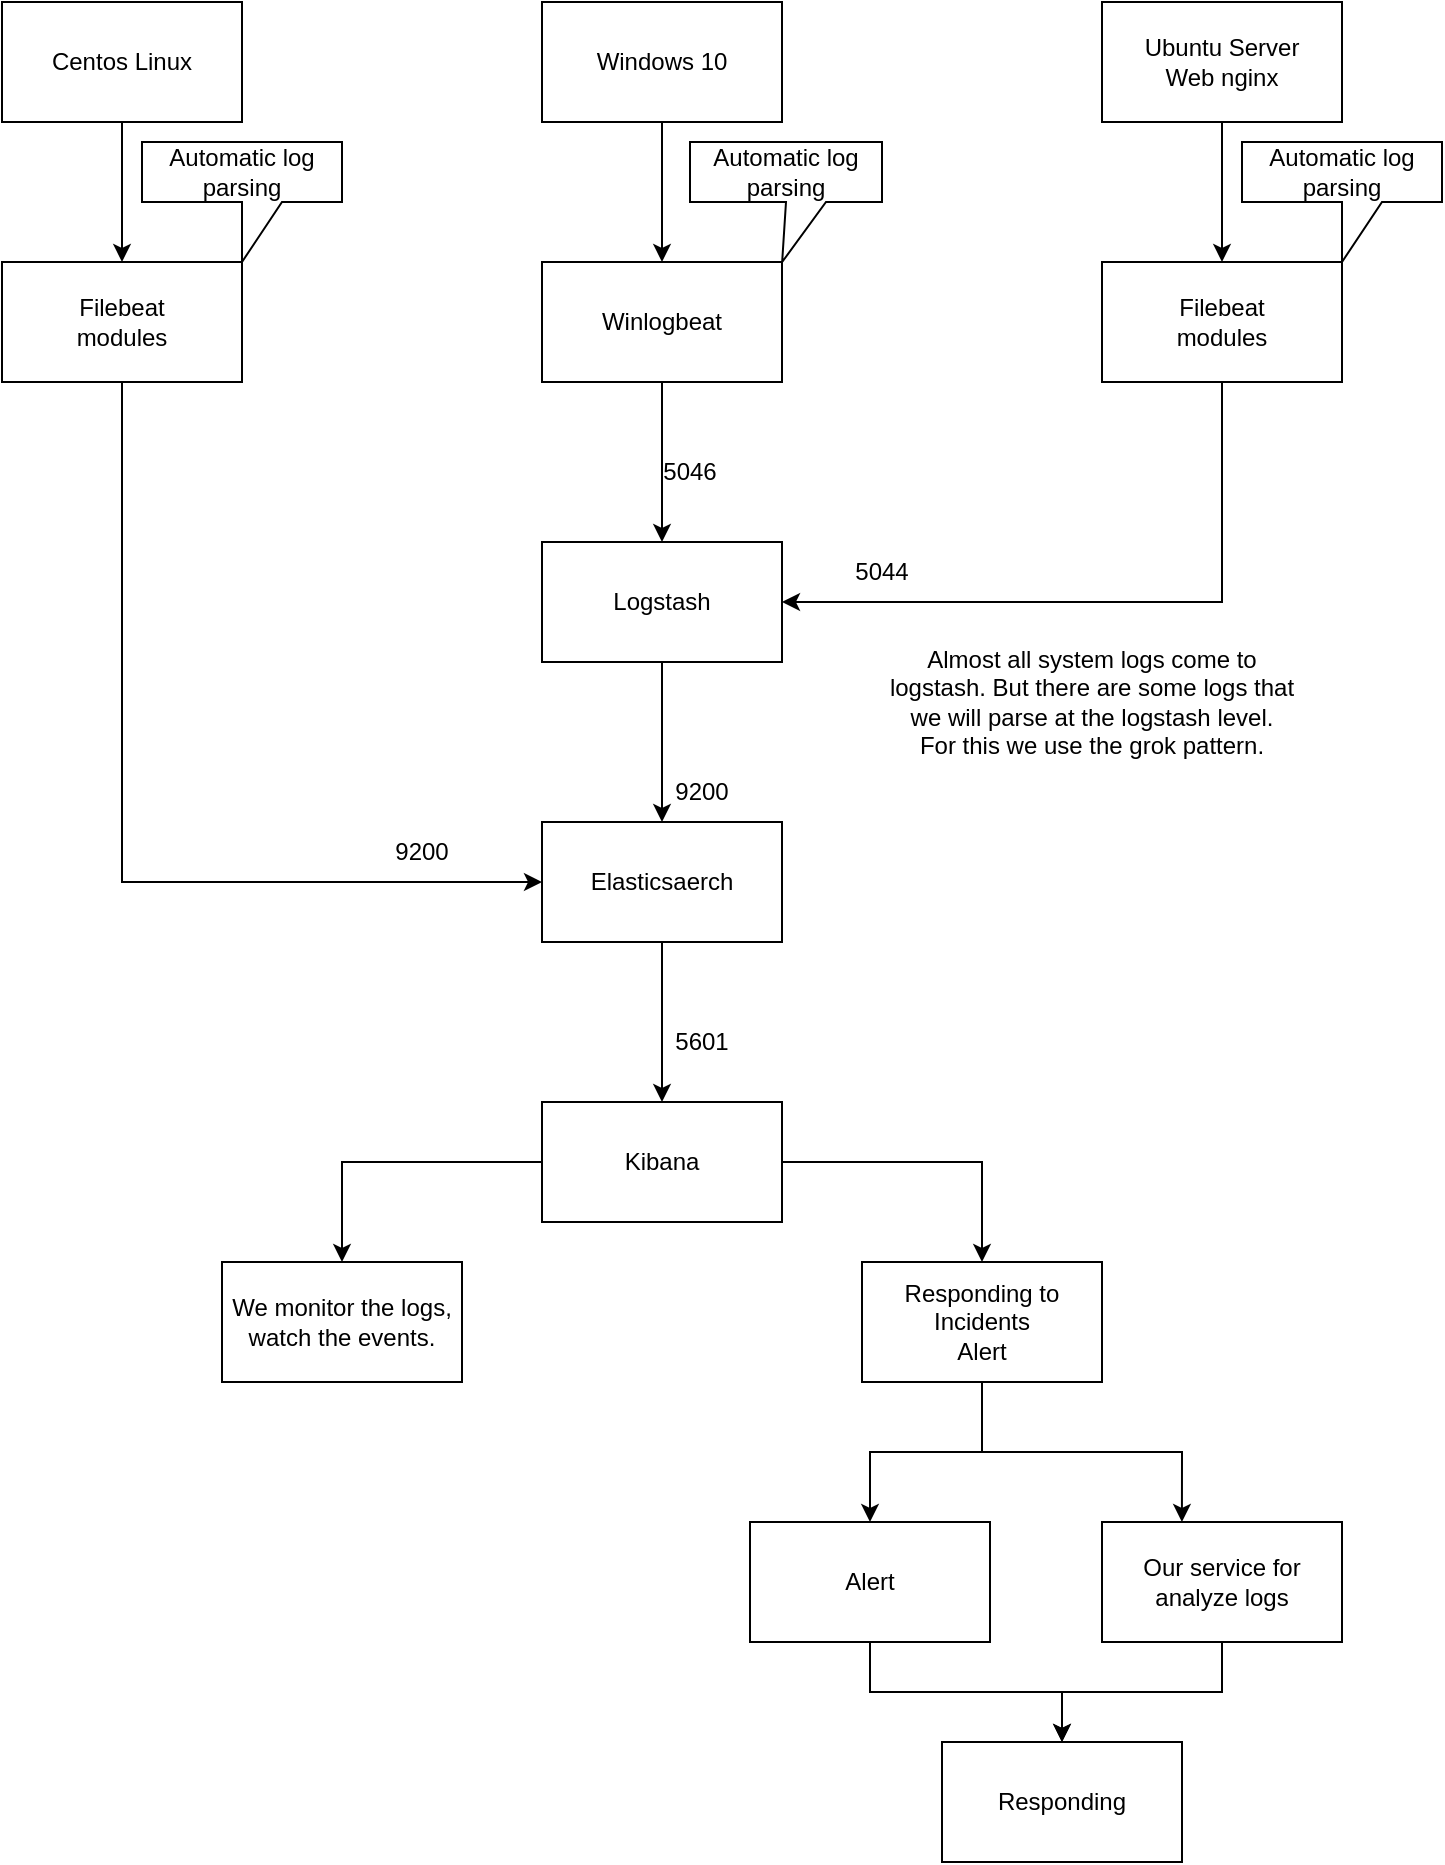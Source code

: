 <mxfile version="17.5.0" type="github">
  <diagram id="86TFOu_h3HSJ_OIck4B-" name="Page-1">
    <mxGraphModel dx="1422" dy="794" grid="1" gridSize="10" guides="1" tooltips="1" connect="1" arrows="1" fold="1" page="1" pageScale="1" pageWidth="827" pageHeight="1169" math="0" shadow="0">
      <root>
        <mxCell id="0" />
        <mxCell id="1" parent="0" />
        <mxCell id="Su1JNvKTHquxXL3rGHuS-11" style="edgeStyle=orthogonalEdgeStyle;rounded=0;orthogonalLoop=1;jettySize=auto;html=1;" parent="1" source="Su1JNvKTHquxXL3rGHuS-1" target="Su1JNvKTHquxXL3rGHuS-4" edge="1">
          <mxGeometry relative="1" as="geometry" />
        </mxCell>
        <mxCell id="Su1JNvKTHquxXL3rGHuS-1" value="Centos Linux" style="rounded=0;whiteSpace=wrap;html=1;" parent="1" vertex="1">
          <mxGeometry x="70" y="50" width="120" height="60" as="geometry" />
        </mxCell>
        <mxCell id="Su1JNvKTHquxXL3rGHuS-13" style="edgeStyle=orthogonalEdgeStyle;rounded=0;orthogonalLoop=1;jettySize=auto;html=1;" parent="1" source="Su1JNvKTHquxXL3rGHuS-2" target="Su1JNvKTHquxXL3rGHuS-6" edge="1">
          <mxGeometry relative="1" as="geometry" />
        </mxCell>
        <mxCell id="Su1JNvKTHquxXL3rGHuS-2" value="Ubuntu Server&lt;br&gt;Web nginx" style="rounded=0;whiteSpace=wrap;html=1;" parent="1" vertex="1">
          <mxGeometry x="620" y="50" width="120" height="60" as="geometry" />
        </mxCell>
        <mxCell id="Su1JNvKTHquxXL3rGHuS-12" style="edgeStyle=orthogonalEdgeStyle;rounded=0;orthogonalLoop=1;jettySize=auto;html=1;" parent="1" source="Su1JNvKTHquxXL3rGHuS-3" target="Su1JNvKTHquxXL3rGHuS-5" edge="1">
          <mxGeometry relative="1" as="geometry" />
        </mxCell>
        <mxCell id="Su1JNvKTHquxXL3rGHuS-3" value="Windows 10" style="rounded=0;whiteSpace=wrap;html=1;" parent="1" vertex="1">
          <mxGeometry x="340" y="50" width="120" height="60" as="geometry" />
        </mxCell>
        <mxCell id="Su1JNvKTHquxXL3rGHuS-16" style="edgeStyle=orthogonalEdgeStyle;rounded=0;orthogonalLoop=1;jettySize=auto;html=1;entryX=0;entryY=0.5;entryDx=0;entryDy=0;" parent="1" source="Su1JNvKTHquxXL3rGHuS-4" target="Su1JNvKTHquxXL3rGHuS-8" edge="1">
          <mxGeometry relative="1" as="geometry">
            <Array as="points">
              <mxPoint x="130" y="490" />
            </Array>
          </mxGeometry>
        </mxCell>
        <mxCell id="Su1JNvKTHquxXL3rGHuS-4" value="Filebeat&lt;br&gt;modules" style="rounded=0;whiteSpace=wrap;html=1;" parent="1" vertex="1">
          <mxGeometry x="70" y="180" width="120" height="60" as="geometry" />
        </mxCell>
        <mxCell id="Su1JNvKTHquxXL3rGHuS-14" style="edgeStyle=orthogonalEdgeStyle;rounded=0;orthogonalLoop=1;jettySize=auto;html=1;entryX=0.5;entryY=0;entryDx=0;entryDy=0;" parent="1" source="Su1JNvKTHquxXL3rGHuS-5" target="Su1JNvKTHquxXL3rGHuS-7" edge="1">
          <mxGeometry relative="1" as="geometry" />
        </mxCell>
        <mxCell id="Su1JNvKTHquxXL3rGHuS-5" value="Winlogbeat&lt;br&gt;" style="rounded=0;whiteSpace=wrap;html=1;" parent="1" vertex="1">
          <mxGeometry x="340" y="180" width="120" height="60" as="geometry" />
        </mxCell>
        <mxCell id="1zhy6rqVyqQ06HFTjwUJ-2" style="edgeStyle=orthogonalEdgeStyle;rounded=0;orthogonalLoop=1;jettySize=auto;html=1;entryX=1;entryY=0.5;entryDx=0;entryDy=0;exitX=0.5;exitY=1;exitDx=0;exitDy=0;" edge="1" parent="1" source="Su1JNvKTHquxXL3rGHuS-6" target="Su1JNvKTHquxXL3rGHuS-7">
          <mxGeometry relative="1" as="geometry">
            <mxPoint x="680" y="250" as="sourcePoint" />
          </mxGeometry>
        </mxCell>
        <mxCell id="Su1JNvKTHquxXL3rGHuS-6" value="Filebeat&lt;br&gt;modules" style="rounded=0;whiteSpace=wrap;html=1;" parent="1" vertex="1">
          <mxGeometry x="620" y="180" width="120" height="60" as="geometry" />
        </mxCell>
        <mxCell id="Su1JNvKTHquxXL3rGHuS-17" style="edgeStyle=orthogonalEdgeStyle;rounded=0;orthogonalLoop=1;jettySize=auto;html=1;" parent="1" source="Su1JNvKTHquxXL3rGHuS-7" target="Su1JNvKTHquxXL3rGHuS-8" edge="1">
          <mxGeometry relative="1" as="geometry" />
        </mxCell>
        <mxCell id="Su1JNvKTHquxXL3rGHuS-7" value="Logstash" style="rounded=0;whiteSpace=wrap;html=1;" parent="1" vertex="1">
          <mxGeometry x="340" y="320" width="120" height="60" as="geometry" />
        </mxCell>
        <mxCell id="Su1JNvKTHquxXL3rGHuS-18" style="edgeStyle=orthogonalEdgeStyle;rounded=0;orthogonalLoop=1;jettySize=auto;html=1;entryX=0.5;entryY=0;entryDx=0;entryDy=0;" parent="1" source="Su1JNvKTHquxXL3rGHuS-8" target="Su1JNvKTHquxXL3rGHuS-9" edge="1">
          <mxGeometry relative="1" as="geometry">
            <mxPoint x="400" y="590" as="targetPoint" />
          </mxGeometry>
        </mxCell>
        <mxCell id="Su1JNvKTHquxXL3rGHuS-8" value="Elasticsaerch" style="rounded=0;whiteSpace=wrap;html=1;" parent="1" vertex="1">
          <mxGeometry x="340" y="460" width="120" height="60" as="geometry" />
        </mxCell>
        <mxCell id="Su1JNvKTHquxXL3rGHuS-40" style="edgeStyle=orthogonalEdgeStyle;rounded=0;orthogonalLoop=1;jettySize=auto;html=1;entryX=0.5;entryY=0;entryDx=0;entryDy=0;" parent="1" source="Su1JNvKTHquxXL3rGHuS-9" target="Su1JNvKTHquxXL3rGHuS-38" edge="1">
          <mxGeometry relative="1" as="geometry" />
        </mxCell>
        <mxCell id="Su1JNvKTHquxXL3rGHuS-41" style="edgeStyle=orthogonalEdgeStyle;rounded=0;orthogonalLoop=1;jettySize=auto;html=1;" parent="1" source="Su1JNvKTHquxXL3rGHuS-9" target="Su1JNvKTHquxXL3rGHuS-39" edge="1">
          <mxGeometry relative="1" as="geometry" />
        </mxCell>
        <mxCell id="Su1JNvKTHquxXL3rGHuS-9" value="Kibana" style="rounded=0;whiteSpace=wrap;html=1;" parent="1" vertex="1">
          <mxGeometry x="340" y="600" width="120" height="60" as="geometry" />
        </mxCell>
        <mxCell id="Su1JNvKTHquxXL3rGHuS-19" value="Automatic log parsing" style="shape=callout;whiteSpace=wrap;html=1;perimeter=calloutPerimeter;" parent="1" vertex="1">
          <mxGeometry x="140" y="120" width="100" height="60" as="geometry" />
        </mxCell>
        <mxCell id="Su1JNvKTHquxXL3rGHuS-20" value="Automatic log parsing" style="shape=callout;whiteSpace=wrap;html=1;perimeter=calloutPerimeter;position2=0.48;" parent="1" vertex="1">
          <mxGeometry x="414" y="120" width="96" height="60" as="geometry" />
        </mxCell>
        <mxCell id="Su1JNvKTHquxXL3rGHuS-21" value="Automatic log parsing" style="shape=callout;whiteSpace=wrap;html=1;perimeter=calloutPerimeter;" parent="1" vertex="1">
          <mxGeometry x="690" y="120" width="100" height="60" as="geometry" />
        </mxCell>
        <mxCell id="Su1JNvKTHquxXL3rGHuS-23" value="&lt;div&gt;Almost all system logs come to logstash. But there are some logs that we will parse at the logstash level.&lt;/div&gt;&lt;div&gt;For this we use the grok pattern.&lt;/div&gt;" style="text;html=1;strokeColor=none;fillColor=none;align=center;verticalAlign=middle;whiteSpace=wrap;rounded=0;" parent="1" vertex="1">
          <mxGeometry x="510" y="350" width="210" height="100" as="geometry" />
        </mxCell>
        <mxCell id="Su1JNvKTHquxXL3rGHuS-33" value="5044" style="text;html=1;strokeColor=none;fillColor=none;align=center;verticalAlign=middle;whiteSpace=wrap;rounded=0;" parent="1" vertex="1">
          <mxGeometry x="480" y="320" width="60" height="30" as="geometry" />
        </mxCell>
        <mxCell id="Su1JNvKTHquxXL3rGHuS-34" value="5046" style="text;html=1;strokeColor=none;fillColor=none;align=center;verticalAlign=middle;whiteSpace=wrap;rounded=0;" parent="1" vertex="1">
          <mxGeometry x="384" y="270" width="60" height="30" as="geometry" />
        </mxCell>
        <mxCell id="Su1JNvKTHquxXL3rGHuS-35" value="9200" style="text;html=1;strokeColor=none;fillColor=none;align=center;verticalAlign=middle;whiteSpace=wrap;rounded=0;" parent="1" vertex="1">
          <mxGeometry x="250" y="460" width="60" height="30" as="geometry" />
        </mxCell>
        <mxCell id="Su1JNvKTHquxXL3rGHuS-36" value="9200" style="text;html=1;strokeColor=none;fillColor=none;align=center;verticalAlign=middle;whiteSpace=wrap;rounded=0;" parent="1" vertex="1">
          <mxGeometry x="390" y="430" width="60" height="30" as="geometry" />
        </mxCell>
        <mxCell id="Su1JNvKTHquxXL3rGHuS-37" value="5601" style="text;html=1;strokeColor=none;fillColor=none;align=center;verticalAlign=middle;whiteSpace=wrap;rounded=0;" parent="1" vertex="1">
          <mxGeometry x="390" y="555" width="60" height="30" as="geometry" />
        </mxCell>
        <mxCell id="Su1JNvKTHquxXL3rGHuS-38" value="We monitor the logs, watch the events." style="rounded=0;whiteSpace=wrap;html=1;" parent="1" vertex="1">
          <mxGeometry x="180" y="680" width="120" height="60" as="geometry" />
        </mxCell>
        <mxCell id="Su1JNvKTHquxXL3rGHuS-44" style="edgeStyle=orthogonalEdgeStyle;rounded=0;orthogonalLoop=1;jettySize=auto;html=1;" parent="1" source="Su1JNvKTHquxXL3rGHuS-39" target="Su1JNvKTHquxXL3rGHuS-42" edge="1">
          <mxGeometry relative="1" as="geometry" />
        </mxCell>
        <mxCell id="Su1JNvKTHquxXL3rGHuS-45" style="edgeStyle=orthogonalEdgeStyle;rounded=0;orthogonalLoop=1;jettySize=auto;html=1;entryX=0.333;entryY=0;entryDx=0;entryDy=0;entryPerimeter=0;" parent="1" source="Su1JNvKTHquxXL3rGHuS-39" target="Su1JNvKTHquxXL3rGHuS-43" edge="1">
          <mxGeometry relative="1" as="geometry" />
        </mxCell>
        <mxCell id="Su1JNvKTHquxXL3rGHuS-39" value="&lt;div&gt;Responding to Incidents&lt;/div&gt;&lt;div&gt;Alert&lt;/div&gt;" style="rounded=0;whiteSpace=wrap;html=1;" parent="1" vertex="1">
          <mxGeometry x="500" y="680" width="120" height="60" as="geometry" />
        </mxCell>
        <mxCell id="Su1JNvKTHquxXL3rGHuS-47" style="edgeStyle=orthogonalEdgeStyle;rounded=0;orthogonalLoop=1;jettySize=auto;html=1;entryX=0.5;entryY=0;entryDx=0;entryDy=0;" parent="1" source="Su1JNvKTHquxXL3rGHuS-42" target="Su1JNvKTHquxXL3rGHuS-46" edge="1">
          <mxGeometry relative="1" as="geometry" />
        </mxCell>
        <mxCell id="Su1JNvKTHquxXL3rGHuS-42" value="Alert" style="rounded=0;whiteSpace=wrap;html=1;" parent="1" vertex="1">
          <mxGeometry x="444" y="810" width="120" height="60" as="geometry" />
        </mxCell>
        <mxCell id="Su1JNvKTHquxXL3rGHuS-48" style="edgeStyle=orthogonalEdgeStyle;rounded=0;orthogonalLoop=1;jettySize=auto;html=1;entryX=0.5;entryY=0;entryDx=0;entryDy=0;" parent="1" source="Su1JNvKTHquxXL3rGHuS-43" target="Su1JNvKTHquxXL3rGHuS-46" edge="1">
          <mxGeometry relative="1" as="geometry" />
        </mxCell>
        <mxCell id="Su1JNvKTHquxXL3rGHuS-43" value="Our service for analyze logs" style="rounded=0;whiteSpace=wrap;html=1;" parent="1" vertex="1">
          <mxGeometry x="620" y="810" width="120" height="60" as="geometry" />
        </mxCell>
        <mxCell id="Su1JNvKTHquxXL3rGHuS-46" value="Responding" style="rounded=0;whiteSpace=wrap;html=1;" parent="1" vertex="1">
          <mxGeometry x="540" y="920" width="120" height="60" as="geometry" />
        </mxCell>
      </root>
    </mxGraphModel>
  </diagram>
</mxfile>
